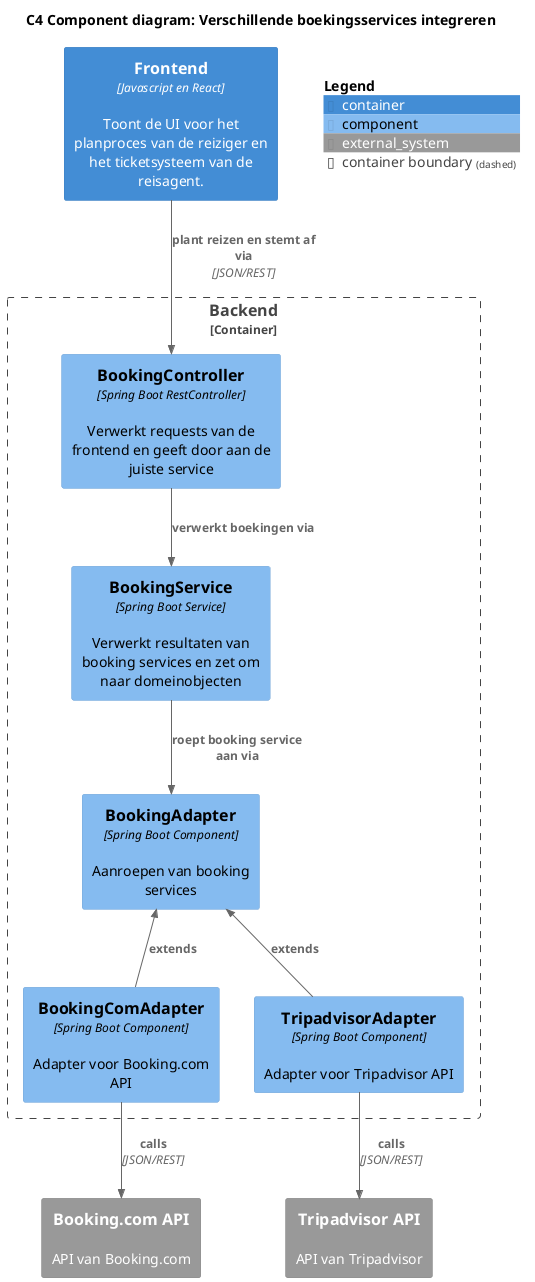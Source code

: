 @startuml
title C4 Component diagram: Verschillende boekingsservices integreren
!include <C4/C4_Component.puml>
top to bottom direction


Container(Frontend, "Frontend", "Javascript en React", "Toont de UI voor het planproces van de reiziger en het ticketsysteem van de reisagent.")


Container_Boundary(backend, "Backend") {
Component(bookingController, "BookingController", "Spring Boot RestController", "Verwerkt requests van de frontend en geeft door aan de juiste service")
Component(bookingService, "BookingService", "Spring Boot Service", "Verwerkt resultaten van booking services en zet om naar domeinobjecten")
Component(bookingAdapter, "BookingAdapter", "Spring Boot Component", "Aanroepen van booking services")
Component(BookingComAdapter, "BookingComAdapter", "Spring Boot Component", "Adapter voor Booking.com API")
Component(tripAdvisorAdapter, "TripadvisorAdapter", "Spring Boot Component", "Adapter voor Tripadvisor API")
}
System_Ext(bookingComApi, "Booking.com API", "API van Booking.com")
System_Ext(tripAdvisorApi, "Tripadvisor API", "API van Tripadvisor")

Rel(Frontend, bookingController, "plant reizen en stemt af via", "JSON/REST")
Rel(bookingController, bookingService, "verwerkt boekingen via")
Rel(bookingService, bookingAdapter, "roept booking service aan via")
Rel_U(BookingComAdapter, bookingAdapter, "extends")
Rel_U(tripAdvisorAdapter, bookingAdapter, "extends")
Rel(BookingComAdapter, bookingComApi, "calls", "JSON/REST")
Rel(tripAdvisorAdapter, tripAdvisorApi, "calls", "JSON/REST")


SHOW_FLOATING_LEGEND()

@enduml
